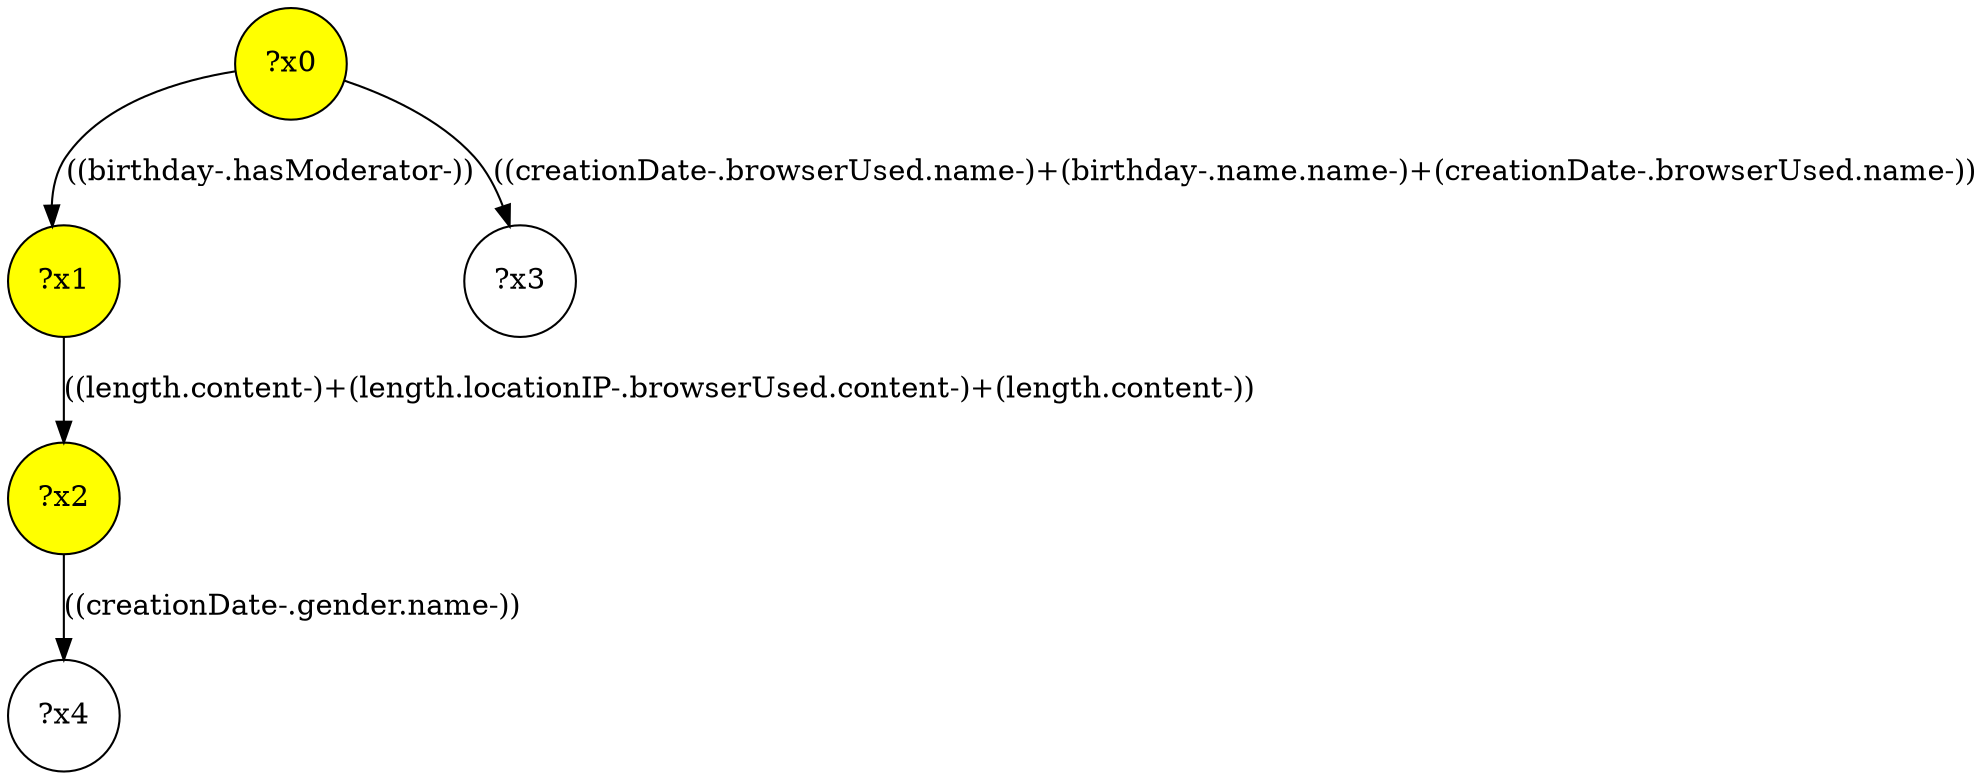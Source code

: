 digraph g {
	x2 [fillcolor="yellow", style="filled," shape=circle, label="?x2"];
	x0 [fillcolor="yellow", style="filled," shape=circle, label="?x0"];
	x1 [fillcolor="yellow", style="filled," shape=circle, label="?x1"];
	x0 -> x1 [label="((birthday-.hasModerator-))"];
	x1 -> x2 [label="((length.content-)+(length.locationIP-.browserUsed.content-)+(length.content-))"];
	x3 [shape=circle, label="?x3"];
	x0 -> x3 [label="((creationDate-.browserUsed.name-)+(birthday-.name.name-)+(creationDate-.browserUsed.name-))"];
	x4 [shape=circle, label="?x4"];
	x2 -> x4 [label="((creationDate-.gender.name-))"];
}
